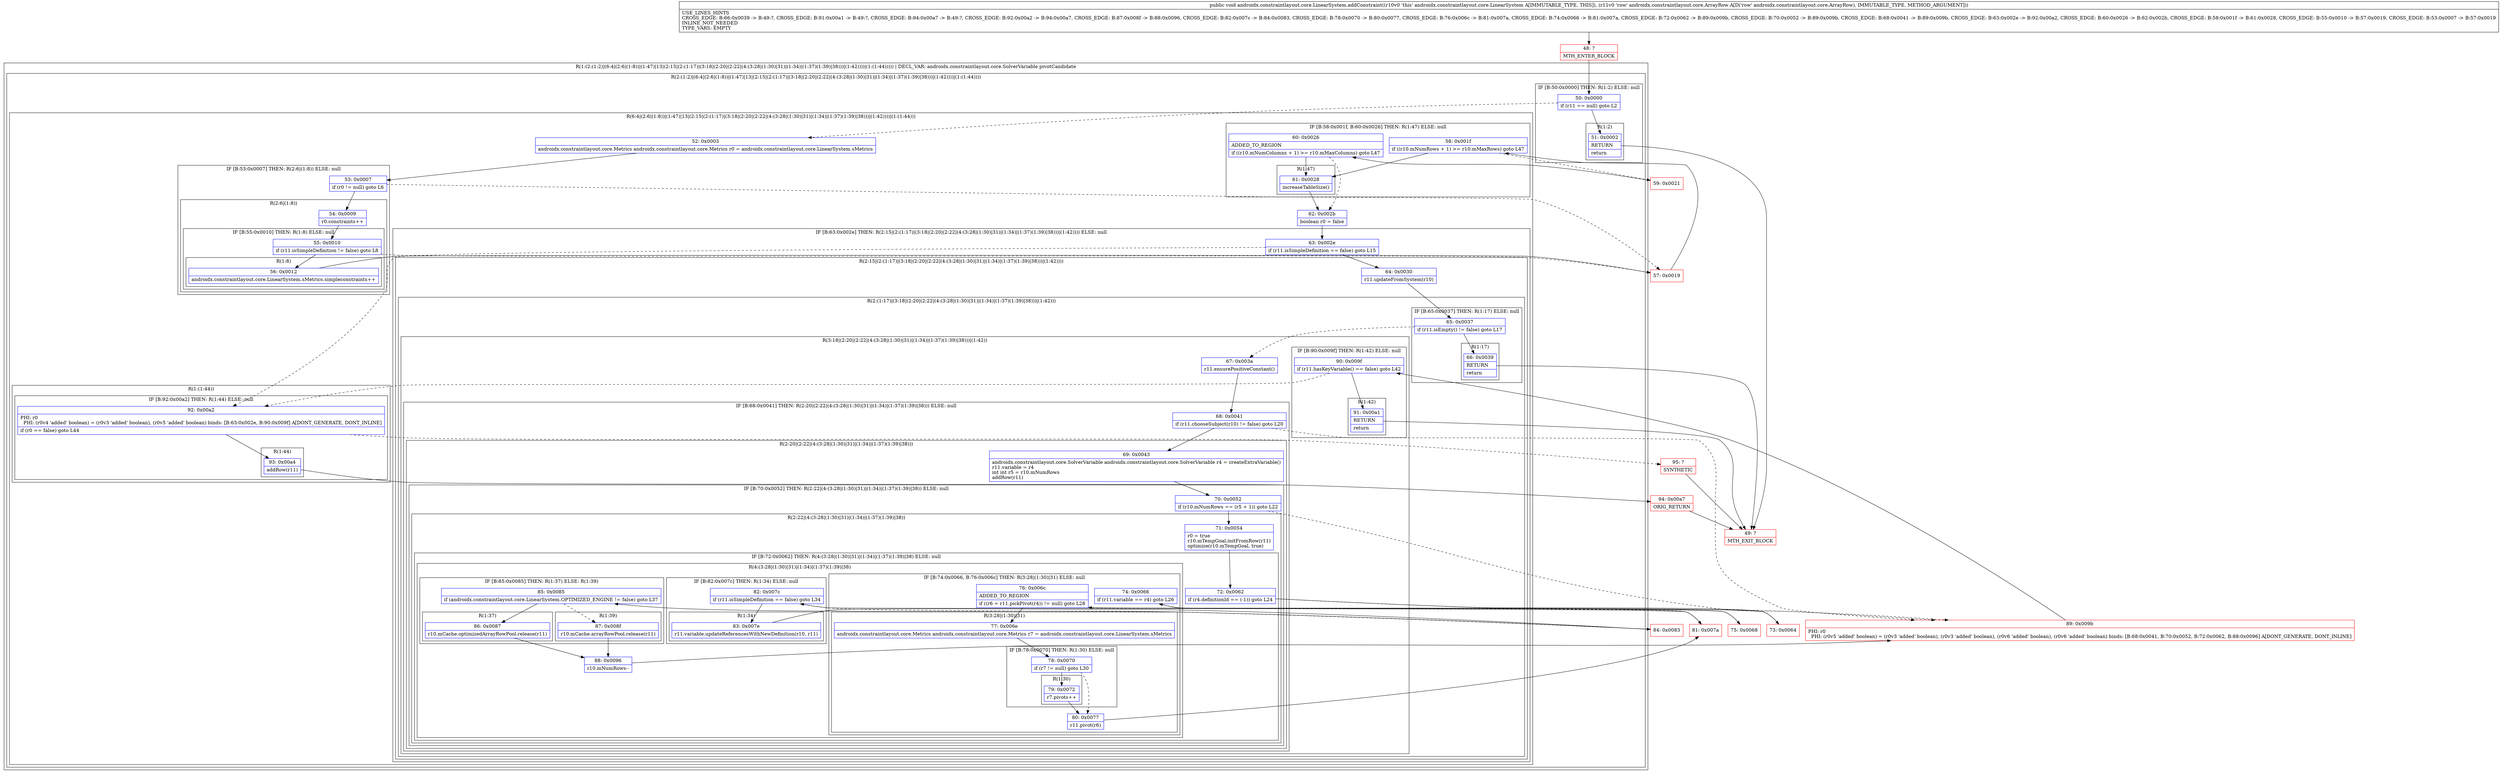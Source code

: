 digraph "CFG forandroidx.constraintlayout.core.LinearSystem.addConstraint(Landroidx\/constraintlayout\/core\/ArrayRow;)V" {
subgraph cluster_Region_1271631972 {
label = "R(1:(2:(1:2)|(6:4|(2:6|(1:8))|(1:47)|13|(2:15|(2:(1:17)|(3:18|(2:20|(2:22|(4:(3:28|(1:30)|31)|(1:34)|(1:37)(1:39)|38)))|(1:42))))|(1:(1:44))))) | DECL_VAR: androidx.constraintlayout.core.SolverVariable pivotCandidate\l";
node [shape=record,color=blue];
subgraph cluster_Region_684182456 {
label = "R(2:(1:2)|(6:4|(2:6|(1:8))|(1:47)|13|(2:15|(2:(1:17)|(3:18|(2:20|(2:22|(4:(3:28|(1:30)|31)|(1:34)|(1:37)(1:39)|38)))|(1:42))))|(1:(1:44))))";
node [shape=record,color=blue];
subgraph cluster_IfRegion_299766803 {
label = "IF [B:50:0x0000] THEN: R(1:2) ELSE: null";
node [shape=record,color=blue];
Node_50 [shape=record,label="{50\:\ 0x0000|if (r11 == null) goto L2\l}"];
subgraph cluster_Region_1531602004 {
label = "R(1:2)";
node [shape=record,color=blue];
Node_51 [shape=record,label="{51\:\ 0x0002|RETURN\l|return\l}"];
}
}
subgraph cluster_Region_1083598381 {
label = "R(6:4|(2:6|(1:8))|(1:47)|13|(2:15|(2:(1:17)|(3:18|(2:20|(2:22|(4:(3:28|(1:30)|31)|(1:34)|(1:37)(1:39)|38)))|(1:42))))|(1:(1:44)))";
node [shape=record,color=blue];
Node_52 [shape=record,label="{52\:\ 0x0003|androidx.constraintlayout.core.Metrics androidx.constraintlayout.core.Metrics r0 = androidx.constraintlayout.core.LinearSystem.sMetrics\l}"];
subgraph cluster_IfRegion_2112454274 {
label = "IF [B:53:0x0007] THEN: R(2:6|(1:8)) ELSE: null";
node [shape=record,color=blue];
Node_53 [shape=record,label="{53\:\ 0x0007|if (r0 != null) goto L6\l}"];
subgraph cluster_Region_1900242116 {
label = "R(2:6|(1:8))";
node [shape=record,color=blue];
Node_54 [shape=record,label="{54\:\ 0x0009|r0.constraints++\l}"];
subgraph cluster_IfRegion_1284868073 {
label = "IF [B:55:0x0010] THEN: R(1:8) ELSE: null";
node [shape=record,color=blue];
Node_55 [shape=record,label="{55\:\ 0x0010|if (r11.isSimpleDefinition != false) goto L8\l}"];
subgraph cluster_Region_1519984584 {
label = "R(1:8)";
node [shape=record,color=blue];
Node_56 [shape=record,label="{56\:\ 0x0012|androidx.constraintlayout.core.LinearSystem.sMetrics.simpleconstraints++\l}"];
}
}
}
}
subgraph cluster_IfRegion_998700548 {
label = "IF [B:58:0x001f, B:60:0x0026] THEN: R(1:47) ELSE: null";
node [shape=record,color=blue];
Node_58 [shape=record,label="{58\:\ 0x001f|if ((r10.mNumRows + 1) \>= r10.mMaxRows) goto L47\l}"];
Node_60 [shape=record,label="{60\:\ 0x0026|ADDED_TO_REGION\l|if ((r10.mNumColumns + 1) \>= r10.mMaxColumns) goto L47\l}"];
subgraph cluster_Region_862342628 {
label = "R(1:47)";
node [shape=record,color=blue];
Node_61 [shape=record,label="{61\:\ 0x0028|increaseTableSize()\l}"];
}
}
Node_62 [shape=record,label="{62\:\ 0x002b|boolean r0 = false\l}"];
subgraph cluster_IfRegion_1395404462 {
label = "IF [B:63:0x002e] THEN: R(2:15|(2:(1:17)|(3:18|(2:20|(2:22|(4:(3:28|(1:30)|31)|(1:34)|(1:37)(1:39)|38)))|(1:42)))) ELSE: null";
node [shape=record,color=blue];
Node_63 [shape=record,label="{63\:\ 0x002e|if (r11.isSimpleDefinition == false) goto L15\l}"];
subgraph cluster_Region_1096354908 {
label = "R(2:15|(2:(1:17)|(3:18|(2:20|(2:22|(4:(3:28|(1:30)|31)|(1:34)|(1:37)(1:39)|38)))|(1:42))))";
node [shape=record,color=blue];
Node_64 [shape=record,label="{64\:\ 0x0030|r11.updateFromSystem(r10)\l}"];
subgraph cluster_Region_1306784933 {
label = "R(2:(1:17)|(3:18|(2:20|(2:22|(4:(3:28|(1:30)|31)|(1:34)|(1:37)(1:39)|38)))|(1:42)))";
node [shape=record,color=blue];
subgraph cluster_IfRegion_1290508688 {
label = "IF [B:65:0x0037] THEN: R(1:17) ELSE: null";
node [shape=record,color=blue];
Node_65 [shape=record,label="{65\:\ 0x0037|if (r11.isEmpty() != false) goto L17\l}"];
subgraph cluster_Region_2113968125 {
label = "R(1:17)";
node [shape=record,color=blue];
Node_66 [shape=record,label="{66\:\ 0x0039|RETURN\l|return\l}"];
}
}
subgraph cluster_Region_1999789965 {
label = "R(3:18|(2:20|(2:22|(4:(3:28|(1:30)|31)|(1:34)|(1:37)(1:39)|38)))|(1:42))";
node [shape=record,color=blue];
Node_67 [shape=record,label="{67\:\ 0x003a|r11.ensurePositiveConstant()\l}"];
subgraph cluster_IfRegion_623303442 {
label = "IF [B:68:0x0041] THEN: R(2:20|(2:22|(4:(3:28|(1:30)|31)|(1:34)|(1:37)(1:39)|38))) ELSE: null";
node [shape=record,color=blue];
Node_68 [shape=record,label="{68\:\ 0x0041|if (r11.chooseSubject(r10) != false) goto L20\l}"];
subgraph cluster_Region_2097604979 {
label = "R(2:20|(2:22|(4:(3:28|(1:30)|31)|(1:34)|(1:37)(1:39)|38)))";
node [shape=record,color=blue];
Node_69 [shape=record,label="{69\:\ 0x0043|androidx.constraintlayout.core.SolverVariable androidx.constraintlayout.core.SolverVariable r4 = createExtraVariable()\lr11.variable = r4\lint int r5 = r10.mNumRows\laddRow(r11)\l}"];
subgraph cluster_IfRegion_1098523149 {
label = "IF [B:70:0x0052] THEN: R(2:22|(4:(3:28|(1:30)|31)|(1:34)|(1:37)(1:39)|38)) ELSE: null";
node [shape=record,color=blue];
Node_70 [shape=record,label="{70\:\ 0x0052|if (r10.mNumRows == (r5 + 1)) goto L22\l}"];
subgraph cluster_Region_955854294 {
label = "R(2:22|(4:(3:28|(1:30)|31)|(1:34)|(1:37)(1:39)|38))";
node [shape=record,color=blue];
Node_71 [shape=record,label="{71\:\ 0x0054|r0 = true\lr10.mTempGoal.initFromRow(r11)\loptimize(r10.mTempGoal, true)\l}"];
subgraph cluster_IfRegion_394909523 {
label = "IF [B:72:0x0062] THEN: R(4:(3:28|(1:30)|31)|(1:34)|(1:37)(1:39)|38) ELSE: null";
node [shape=record,color=blue];
Node_72 [shape=record,label="{72\:\ 0x0062|if (r4.definitionId == (\-1)) goto L24\l}"];
subgraph cluster_Region_890368319 {
label = "R(4:(3:28|(1:30)|31)|(1:34)|(1:37)(1:39)|38)";
node [shape=record,color=blue];
subgraph cluster_IfRegion_1718607849 {
label = "IF [B:74:0x0066, B:76:0x006c] THEN: R(3:28|(1:30)|31) ELSE: null";
node [shape=record,color=blue];
Node_74 [shape=record,label="{74\:\ 0x0066|if (r11.variable == r4) goto L26\l}"];
Node_76 [shape=record,label="{76\:\ 0x006c|ADDED_TO_REGION\l|if ((r6 = r11.pickPivot(r4)) != null) goto L28\l}"];
subgraph cluster_Region_201135648 {
label = "R(3:28|(1:30)|31)";
node [shape=record,color=blue];
Node_77 [shape=record,label="{77\:\ 0x006e|androidx.constraintlayout.core.Metrics androidx.constraintlayout.core.Metrics r7 = androidx.constraintlayout.core.LinearSystem.sMetrics\l}"];
subgraph cluster_IfRegion_1385659203 {
label = "IF [B:78:0x0070] THEN: R(1:30) ELSE: null";
node [shape=record,color=blue];
Node_78 [shape=record,label="{78\:\ 0x0070|if (r7 != null) goto L30\l}"];
subgraph cluster_Region_1243571823 {
label = "R(1:30)";
node [shape=record,color=blue];
Node_79 [shape=record,label="{79\:\ 0x0072|r7.pivots++\l}"];
}
}
Node_80 [shape=record,label="{80\:\ 0x0077|r11.pivot(r6)\l}"];
}
}
subgraph cluster_IfRegion_1330915103 {
label = "IF [B:82:0x007c] THEN: R(1:34) ELSE: null";
node [shape=record,color=blue];
Node_82 [shape=record,label="{82\:\ 0x007c|if (r11.isSimpleDefinition == false) goto L34\l}"];
subgraph cluster_Region_721409871 {
label = "R(1:34)";
node [shape=record,color=blue];
Node_83 [shape=record,label="{83\:\ 0x007e|r11.variable.updateReferencesWithNewDefinition(r10, r11)\l}"];
}
}
subgraph cluster_IfRegion_965896009 {
label = "IF [B:85:0x0085] THEN: R(1:37) ELSE: R(1:39)";
node [shape=record,color=blue];
Node_85 [shape=record,label="{85\:\ 0x0085|if (androidx.constraintlayout.core.LinearSystem.OPTIMIZED_ENGINE != false) goto L37\l}"];
subgraph cluster_Region_53535053 {
label = "R(1:37)";
node [shape=record,color=blue];
Node_86 [shape=record,label="{86\:\ 0x0087|r10.mCache.optimizedArrayRowPool.release(r11)\l}"];
}
subgraph cluster_Region_1840399083 {
label = "R(1:39)";
node [shape=record,color=blue];
Node_87 [shape=record,label="{87\:\ 0x008f|r10.mCache.arrayRowPool.release(r11)\l}"];
}
}
Node_88 [shape=record,label="{88\:\ 0x0096|r10.mNumRows\-\-\l}"];
}
}
}
}
}
}
subgraph cluster_IfRegion_958637501 {
label = "IF [B:90:0x009f] THEN: R(1:42) ELSE: null";
node [shape=record,color=blue];
Node_90 [shape=record,label="{90\:\ 0x009f|if (r11.hasKeyVariable() == false) goto L42\l}"];
subgraph cluster_Region_329332223 {
label = "R(1:42)";
node [shape=record,color=blue];
Node_91 [shape=record,label="{91\:\ 0x00a1|RETURN\l|return\l}"];
}
}
}
}
}
}
subgraph cluster_Region_396334159 {
label = "R(1:(1:44))";
node [shape=record,color=blue];
subgraph cluster_IfRegion_1269666794 {
label = "IF [B:92:0x00a2] THEN: R(1:44) ELSE: null";
node [shape=record,color=blue];
Node_92 [shape=record,label="{92\:\ 0x00a2|PHI: r0 \l  PHI: (r0v4 'added' boolean) = (r0v3 'added' boolean), (r0v5 'added' boolean) binds: [B:63:0x002e, B:90:0x009f] A[DONT_GENERATE, DONT_INLINE]\l|if (r0 == false) goto L44\l}"];
subgraph cluster_Region_1757755725 {
label = "R(1:44)";
node [shape=record,color=blue];
Node_93 [shape=record,label="{93\:\ 0x00a4|addRow(r11)\l}"];
}
}
}
}
}
}
Node_48 [shape=record,color=red,label="{48\:\ ?|MTH_ENTER_BLOCK\l}"];
Node_49 [shape=record,color=red,label="{49\:\ ?|MTH_EXIT_BLOCK\l}"];
Node_57 [shape=record,color=red,label="{57\:\ 0x0019}"];
Node_59 [shape=record,color=red,label="{59\:\ 0x0021}"];
Node_73 [shape=record,color=red,label="{73\:\ 0x0064}"];
Node_75 [shape=record,color=red,label="{75\:\ 0x0068}"];
Node_81 [shape=record,color=red,label="{81\:\ 0x007a}"];
Node_84 [shape=record,color=red,label="{84\:\ 0x0083}"];
Node_89 [shape=record,color=red,label="{89\:\ 0x009b|PHI: r0 \l  PHI: (r0v5 'added' boolean) = (r0v3 'added' boolean), (r0v3 'added' boolean), (r0v6 'added' boolean), (r0v6 'added' boolean) binds: [B:68:0x0041, B:70:0x0052, B:72:0x0062, B:88:0x0096] A[DONT_GENERATE, DONT_INLINE]\l}"];
Node_94 [shape=record,color=red,label="{94\:\ 0x00a7|ORIG_RETURN\l}"];
Node_95 [shape=record,color=red,label="{95\:\ ?|SYNTHETIC\l}"];
MethodNode[shape=record,label="{public void androidx.constraintlayout.core.LinearSystem.addConstraint((r10v0 'this' androidx.constraintlayout.core.LinearSystem A[IMMUTABLE_TYPE, THIS]), (r11v0 'row' androidx.constraintlayout.core.ArrayRow A[D('row' androidx.constraintlayout.core.ArrayRow), IMMUTABLE_TYPE, METHOD_ARGUMENT]))  | USE_LINES_HINTS\lCROSS_EDGE: B:66:0x0039 \-\> B:49:?, CROSS_EDGE: B:91:0x00a1 \-\> B:49:?, CROSS_EDGE: B:94:0x00a7 \-\> B:49:?, CROSS_EDGE: B:92:0x00a2 \-\> B:94:0x00a7, CROSS_EDGE: B:87:0x008f \-\> B:88:0x0096, CROSS_EDGE: B:82:0x007c \-\> B:84:0x0083, CROSS_EDGE: B:78:0x0070 \-\> B:80:0x0077, CROSS_EDGE: B:76:0x006c \-\> B:81:0x007a, CROSS_EDGE: B:74:0x0066 \-\> B:81:0x007a, CROSS_EDGE: B:72:0x0062 \-\> B:89:0x009b, CROSS_EDGE: B:70:0x0052 \-\> B:89:0x009b, CROSS_EDGE: B:68:0x0041 \-\> B:89:0x009b, CROSS_EDGE: B:63:0x002e \-\> B:92:0x00a2, CROSS_EDGE: B:60:0x0026 \-\> B:62:0x002b, CROSS_EDGE: B:58:0x001f \-\> B:61:0x0028, CROSS_EDGE: B:55:0x0010 \-\> B:57:0x0019, CROSS_EDGE: B:53:0x0007 \-\> B:57:0x0019\lINLINE_NOT_NEEDED\lTYPE_VARS: EMPTY\l}"];
MethodNode -> Node_48;Node_50 -> Node_51;
Node_50 -> Node_52[style=dashed];
Node_51 -> Node_49;
Node_52 -> Node_53;
Node_53 -> Node_54;
Node_53 -> Node_57[style=dashed];
Node_54 -> Node_55;
Node_55 -> Node_56;
Node_55 -> Node_57[style=dashed];
Node_56 -> Node_57;
Node_58 -> Node_59[style=dashed];
Node_58 -> Node_61;
Node_60 -> Node_61;
Node_60 -> Node_62[style=dashed];
Node_61 -> Node_62;
Node_62 -> Node_63;
Node_63 -> Node_64;
Node_63 -> Node_92[style=dashed];
Node_64 -> Node_65;
Node_65 -> Node_66;
Node_65 -> Node_67[style=dashed];
Node_66 -> Node_49;
Node_67 -> Node_68;
Node_68 -> Node_69;
Node_68 -> Node_89[style=dashed];
Node_69 -> Node_70;
Node_70 -> Node_71;
Node_70 -> Node_89[style=dashed];
Node_71 -> Node_72;
Node_72 -> Node_73;
Node_72 -> Node_89[style=dashed];
Node_74 -> Node_75;
Node_74 -> Node_81[style=dashed];
Node_76 -> Node_77;
Node_76 -> Node_81[style=dashed];
Node_77 -> Node_78;
Node_78 -> Node_79;
Node_78 -> Node_80[style=dashed];
Node_79 -> Node_80;
Node_80 -> Node_81;
Node_82 -> Node_83;
Node_82 -> Node_84[style=dashed];
Node_83 -> Node_84;
Node_85 -> Node_86;
Node_85 -> Node_87[style=dashed];
Node_86 -> Node_88;
Node_87 -> Node_88;
Node_88 -> Node_89;
Node_90 -> Node_91;
Node_90 -> Node_92[style=dashed];
Node_91 -> Node_49;
Node_92 -> Node_93;
Node_92 -> Node_95[style=dashed];
Node_93 -> Node_94;
Node_48 -> Node_50;
Node_57 -> Node_58;
Node_59 -> Node_60;
Node_73 -> Node_74;
Node_75 -> Node_76;
Node_81 -> Node_82;
Node_84 -> Node_85;
Node_89 -> Node_90;
Node_94 -> Node_49;
Node_95 -> Node_49;
}

